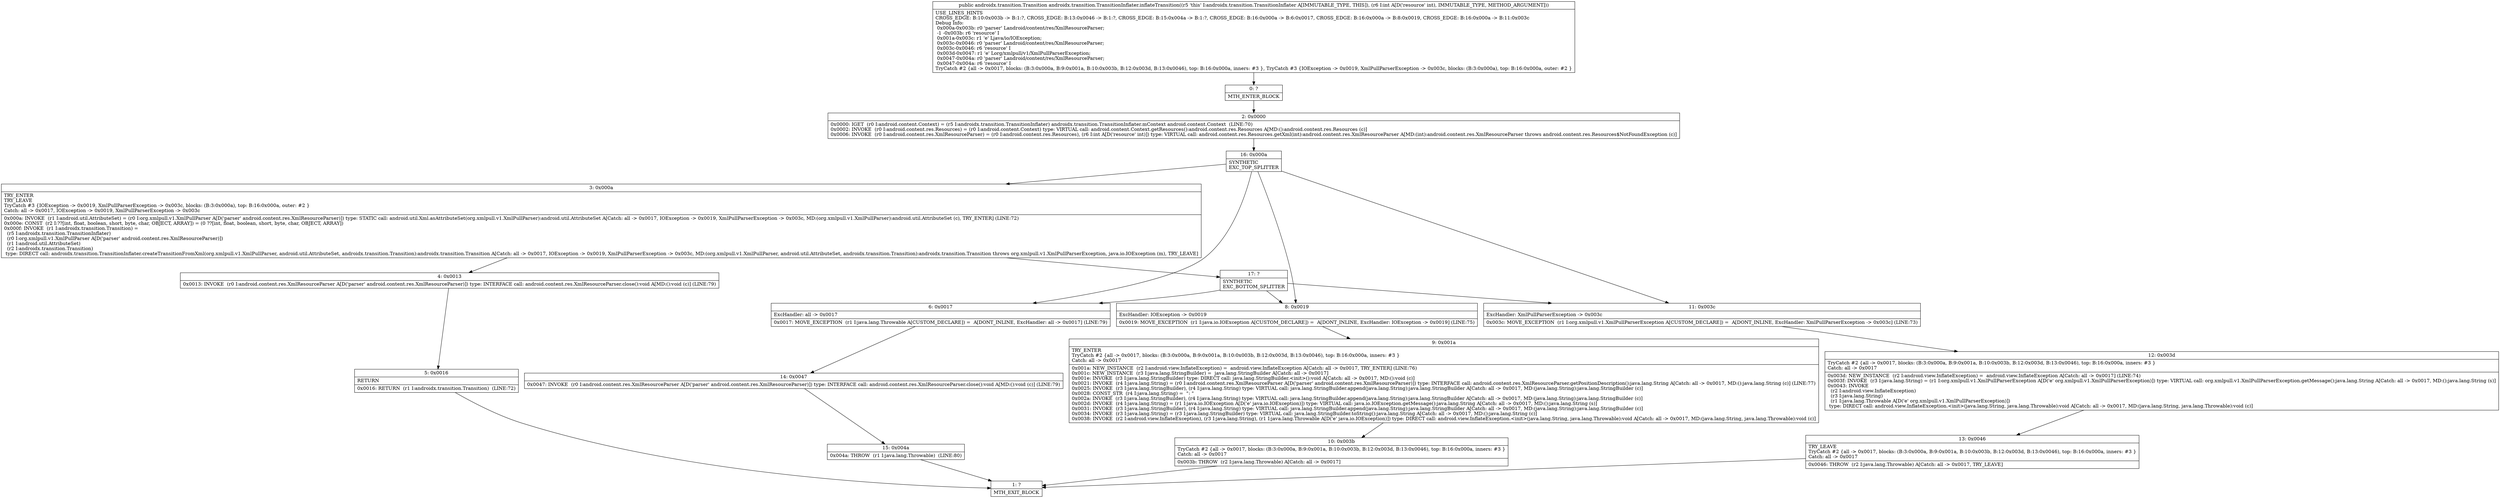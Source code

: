 digraph "CFG forandroidx.transition.TransitionInflater.inflateTransition(I)Landroidx\/transition\/Transition;" {
Node_0 [shape=record,label="{0\:\ ?|MTH_ENTER_BLOCK\l}"];
Node_2 [shape=record,label="{2\:\ 0x0000|0x0000: IGET  (r0 I:android.content.Context) = (r5 I:androidx.transition.TransitionInflater) androidx.transition.TransitionInflater.mContext android.content.Context  (LINE:70)\l0x0002: INVOKE  (r0 I:android.content.res.Resources) = (r0 I:android.content.Context) type: VIRTUAL call: android.content.Context.getResources():android.content.res.Resources A[MD:():android.content.res.Resources (c)]\l0x0006: INVOKE  (r0 I:android.content.res.XmlResourceParser) = (r0 I:android.content.res.Resources), (r6 I:int A[D('resource' int)]) type: VIRTUAL call: android.content.res.Resources.getXml(int):android.content.res.XmlResourceParser A[MD:(int):android.content.res.XmlResourceParser throws android.content.res.Resources$NotFoundException (c)]\l}"];
Node_16 [shape=record,label="{16\:\ 0x000a|SYNTHETIC\lEXC_TOP_SPLITTER\l}"];
Node_3 [shape=record,label="{3\:\ 0x000a|TRY_ENTER\lTRY_LEAVE\lTryCatch #3 \{IOException \-\> 0x0019, XmlPullParserException \-\> 0x003c, blocks: (B:3:0x000a), top: B:16:0x000a, outer: #2 \}\lCatch: all \-\> 0x0017, IOException \-\> 0x0019, XmlPullParserException \-\> 0x003c\l|0x000a: INVOKE  (r1 I:android.util.AttributeSet) = (r0 I:org.xmlpull.v1.XmlPullParser A[D('parser' android.content.res.XmlResourceParser)]) type: STATIC call: android.util.Xml.asAttributeSet(org.xmlpull.v1.XmlPullParser):android.util.AttributeSet A[Catch: all \-\> 0x0017, IOException \-\> 0x0019, XmlPullParserException \-\> 0x003c, MD:(org.xmlpull.v1.XmlPullParser):android.util.AttributeSet (c), TRY_ENTER] (LINE:72)\l0x000e: CONST  (r2 I:??[int, float, boolean, short, byte, char, OBJECT, ARRAY]) = (0 ??[int, float, boolean, short, byte, char, OBJECT, ARRAY]) \l0x000f: INVOKE  (r1 I:androidx.transition.Transition) = \l  (r5 I:androidx.transition.TransitionInflater)\l  (r0 I:org.xmlpull.v1.XmlPullParser A[D('parser' android.content.res.XmlResourceParser)])\l  (r1 I:android.util.AttributeSet)\l  (r2 I:androidx.transition.Transition)\l type: DIRECT call: androidx.transition.TransitionInflater.createTransitionFromXml(org.xmlpull.v1.XmlPullParser, android.util.AttributeSet, androidx.transition.Transition):androidx.transition.Transition A[Catch: all \-\> 0x0017, IOException \-\> 0x0019, XmlPullParserException \-\> 0x003c, MD:(org.xmlpull.v1.XmlPullParser, android.util.AttributeSet, androidx.transition.Transition):androidx.transition.Transition throws org.xmlpull.v1.XmlPullParserException, java.io.IOException (m), TRY_LEAVE]\l}"];
Node_4 [shape=record,label="{4\:\ 0x0013|0x0013: INVOKE  (r0 I:android.content.res.XmlResourceParser A[D('parser' android.content.res.XmlResourceParser)]) type: INTERFACE call: android.content.res.XmlResourceParser.close():void A[MD:():void (c)] (LINE:79)\l}"];
Node_5 [shape=record,label="{5\:\ 0x0016|RETURN\l|0x0016: RETURN  (r1 I:androidx.transition.Transition)  (LINE:72)\l}"];
Node_1 [shape=record,label="{1\:\ ?|MTH_EXIT_BLOCK\l}"];
Node_17 [shape=record,label="{17\:\ ?|SYNTHETIC\lEXC_BOTTOM_SPLITTER\l}"];
Node_6 [shape=record,label="{6\:\ 0x0017|ExcHandler: all \-\> 0x0017\l|0x0017: MOVE_EXCEPTION  (r1 I:java.lang.Throwable A[CUSTOM_DECLARE]) =  A[DONT_INLINE, ExcHandler: all \-\> 0x0017] (LINE:79)\l}"];
Node_14 [shape=record,label="{14\:\ 0x0047|0x0047: INVOKE  (r0 I:android.content.res.XmlResourceParser A[D('parser' android.content.res.XmlResourceParser)]) type: INTERFACE call: android.content.res.XmlResourceParser.close():void A[MD:():void (c)] (LINE:79)\l}"];
Node_15 [shape=record,label="{15\:\ 0x004a|0x004a: THROW  (r1 I:java.lang.Throwable)  (LINE:80)\l}"];
Node_8 [shape=record,label="{8\:\ 0x0019|ExcHandler: IOException \-\> 0x0019\l|0x0019: MOVE_EXCEPTION  (r1 I:java.io.IOException A[CUSTOM_DECLARE]) =  A[DONT_INLINE, ExcHandler: IOException \-\> 0x0019] (LINE:75)\l}"];
Node_9 [shape=record,label="{9\:\ 0x001a|TRY_ENTER\lTryCatch #2 \{all \-\> 0x0017, blocks: (B:3:0x000a, B:9:0x001a, B:10:0x003b, B:12:0x003d, B:13:0x0046), top: B:16:0x000a, inners: #3 \}\lCatch: all \-\> 0x0017\l|0x001a: NEW_INSTANCE  (r2 I:android.view.InflateException) =  android.view.InflateException A[Catch: all \-\> 0x0017, TRY_ENTER] (LINE:76)\l0x001c: NEW_INSTANCE  (r3 I:java.lang.StringBuilder) =  java.lang.StringBuilder A[Catch: all \-\> 0x0017]\l0x001e: INVOKE  (r3 I:java.lang.StringBuilder) type: DIRECT call: java.lang.StringBuilder.\<init\>():void A[Catch: all \-\> 0x0017, MD:():void (c)]\l0x0021: INVOKE  (r4 I:java.lang.String) = (r0 I:android.content.res.XmlResourceParser A[D('parser' android.content.res.XmlResourceParser)]) type: INTERFACE call: android.content.res.XmlResourceParser.getPositionDescription():java.lang.String A[Catch: all \-\> 0x0017, MD:():java.lang.String (c)] (LINE:77)\l0x0025: INVOKE  (r3 I:java.lang.StringBuilder), (r4 I:java.lang.String) type: VIRTUAL call: java.lang.StringBuilder.append(java.lang.String):java.lang.StringBuilder A[Catch: all \-\> 0x0017, MD:(java.lang.String):java.lang.StringBuilder (c)]\l0x0028: CONST_STR  (r4 I:java.lang.String) =  \": \" \l0x002a: INVOKE  (r3 I:java.lang.StringBuilder), (r4 I:java.lang.String) type: VIRTUAL call: java.lang.StringBuilder.append(java.lang.String):java.lang.StringBuilder A[Catch: all \-\> 0x0017, MD:(java.lang.String):java.lang.StringBuilder (c)]\l0x002d: INVOKE  (r4 I:java.lang.String) = (r1 I:java.io.IOException A[D('e' java.io.IOException)]) type: VIRTUAL call: java.io.IOException.getMessage():java.lang.String A[Catch: all \-\> 0x0017, MD:():java.lang.String (s)]\l0x0031: INVOKE  (r3 I:java.lang.StringBuilder), (r4 I:java.lang.String) type: VIRTUAL call: java.lang.StringBuilder.append(java.lang.String):java.lang.StringBuilder A[Catch: all \-\> 0x0017, MD:(java.lang.String):java.lang.StringBuilder (c)]\l0x0034: INVOKE  (r3 I:java.lang.String) = (r3 I:java.lang.StringBuilder) type: VIRTUAL call: java.lang.StringBuilder.toString():java.lang.String A[Catch: all \-\> 0x0017, MD:():java.lang.String (c)]\l0x0038: INVOKE  (r2 I:android.view.InflateException), (r3 I:java.lang.String), (r1 I:java.lang.Throwable A[D('e' java.io.IOException)]) type: DIRECT call: android.view.InflateException.\<init\>(java.lang.String, java.lang.Throwable):void A[Catch: all \-\> 0x0017, MD:(java.lang.String, java.lang.Throwable):void (c)]\l}"];
Node_10 [shape=record,label="{10\:\ 0x003b|TryCatch #2 \{all \-\> 0x0017, blocks: (B:3:0x000a, B:9:0x001a, B:10:0x003b, B:12:0x003d, B:13:0x0046), top: B:16:0x000a, inners: #3 \}\lCatch: all \-\> 0x0017\l|0x003b: THROW  (r2 I:java.lang.Throwable) A[Catch: all \-\> 0x0017]\l}"];
Node_11 [shape=record,label="{11\:\ 0x003c|ExcHandler: XmlPullParserException \-\> 0x003c\l|0x003c: MOVE_EXCEPTION  (r1 I:org.xmlpull.v1.XmlPullParserException A[CUSTOM_DECLARE]) =  A[DONT_INLINE, ExcHandler: XmlPullParserException \-\> 0x003c] (LINE:73)\l}"];
Node_12 [shape=record,label="{12\:\ 0x003d|TryCatch #2 \{all \-\> 0x0017, blocks: (B:3:0x000a, B:9:0x001a, B:10:0x003b, B:12:0x003d, B:13:0x0046), top: B:16:0x000a, inners: #3 \}\lCatch: all \-\> 0x0017\l|0x003d: NEW_INSTANCE  (r2 I:android.view.InflateException) =  android.view.InflateException A[Catch: all \-\> 0x0017] (LINE:74)\l0x003f: INVOKE  (r3 I:java.lang.String) = (r1 I:org.xmlpull.v1.XmlPullParserException A[D('e' org.xmlpull.v1.XmlPullParserException)]) type: VIRTUAL call: org.xmlpull.v1.XmlPullParserException.getMessage():java.lang.String A[Catch: all \-\> 0x0017, MD:():java.lang.String (s)]\l0x0043: INVOKE  \l  (r2 I:android.view.InflateException)\l  (r3 I:java.lang.String)\l  (r1 I:java.lang.Throwable A[D('e' org.xmlpull.v1.XmlPullParserException)])\l type: DIRECT call: android.view.InflateException.\<init\>(java.lang.String, java.lang.Throwable):void A[Catch: all \-\> 0x0017, MD:(java.lang.String, java.lang.Throwable):void (c)]\l}"];
Node_13 [shape=record,label="{13\:\ 0x0046|TRY_LEAVE\lTryCatch #2 \{all \-\> 0x0017, blocks: (B:3:0x000a, B:9:0x001a, B:10:0x003b, B:12:0x003d, B:13:0x0046), top: B:16:0x000a, inners: #3 \}\lCatch: all \-\> 0x0017\l|0x0046: THROW  (r2 I:java.lang.Throwable) A[Catch: all \-\> 0x0017, TRY_LEAVE]\l}"];
MethodNode[shape=record,label="{public androidx.transition.Transition androidx.transition.TransitionInflater.inflateTransition((r5 'this' I:androidx.transition.TransitionInflater A[IMMUTABLE_TYPE, THIS]), (r6 I:int A[D('resource' int), IMMUTABLE_TYPE, METHOD_ARGUMENT]))  | USE_LINES_HINTS\lCROSS_EDGE: B:10:0x003b \-\> B:1:?, CROSS_EDGE: B:13:0x0046 \-\> B:1:?, CROSS_EDGE: B:15:0x004a \-\> B:1:?, CROSS_EDGE: B:16:0x000a \-\> B:6:0x0017, CROSS_EDGE: B:16:0x000a \-\> B:8:0x0019, CROSS_EDGE: B:16:0x000a \-\> B:11:0x003c\lDebug Info:\l  0x000a\-0x003b: r0 'parser' Landroid\/content\/res\/XmlResourceParser;\l  \-1 \-0x003b: r6 'resource' I\l  0x001a\-0x003c: r1 'e' Ljava\/io\/IOException;\l  0x003c\-0x0046: r0 'parser' Landroid\/content\/res\/XmlResourceParser;\l  0x003c\-0x0046: r6 'resource' I\l  0x003d\-0x0047: r1 'e' Lorg\/xmlpull\/v1\/XmlPullParserException;\l  0x0047\-0x004a: r0 'parser' Landroid\/content\/res\/XmlResourceParser;\l  0x0047\-0x004a: r6 'resource' I\lTryCatch #2 \{all \-\> 0x0017, blocks: (B:3:0x000a, B:9:0x001a, B:10:0x003b, B:12:0x003d, B:13:0x0046), top: B:16:0x000a, inners: #3 \}, TryCatch #3 \{IOException \-\> 0x0019, XmlPullParserException \-\> 0x003c, blocks: (B:3:0x000a), top: B:16:0x000a, outer: #2 \}\l}"];
MethodNode -> Node_0;Node_0 -> Node_2;
Node_2 -> Node_16;
Node_16 -> Node_3;
Node_16 -> Node_6;
Node_16 -> Node_8;
Node_16 -> Node_11;
Node_3 -> Node_4;
Node_3 -> Node_17;
Node_4 -> Node_5;
Node_5 -> Node_1;
Node_17 -> Node_8;
Node_17 -> Node_11;
Node_17 -> Node_6;
Node_6 -> Node_14;
Node_14 -> Node_15;
Node_15 -> Node_1;
Node_8 -> Node_9;
Node_9 -> Node_10;
Node_10 -> Node_1;
Node_11 -> Node_12;
Node_12 -> Node_13;
Node_13 -> Node_1;
}

